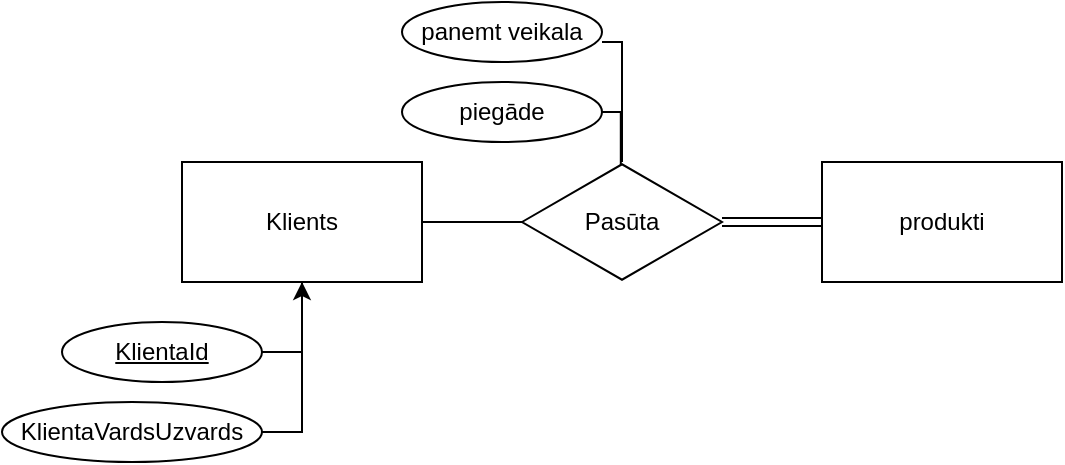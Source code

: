 <mxfile version="20.6.0" type="github">
  <diagram id="C5RBs43oDa-KdzZeNtuy" name="Page-1">
    <mxGraphModel dx="713" dy="533" grid="1" gridSize="10" guides="1" tooltips="1" connect="1" arrows="1" fold="1" page="1" pageScale="1" pageWidth="827" pageHeight="1169" math="0" shadow="0">
      <root>
        <mxCell id="WIyWlLk6GJQsqaUBKTNV-0" />
        <mxCell id="WIyWlLk6GJQsqaUBKTNV-1" parent="WIyWlLk6GJQsqaUBKTNV-0" />
        <mxCell id="M2eFU0b9O7g4tf3ZistW-39" style="edgeStyle=orthogonalEdgeStyle;rounded=0;orthogonalLoop=1;jettySize=auto;html=1;endArrow=none;endFill=0;" edge="1" parent="WIyWlLk6GJQsqaUBKTNV-1" source="M2eFU0b9O7g4tf3ZistW-18" target="M2eFU0b9O7g4tf3ZistW-20">
          <mxGeometry relative="1" as="geometry" />
        </mxCell>
        <mxCell id="M2eFU0b9O7g4tf3ZistW-18" value="Klients" style="rounded=0;whiteSpace=wrap;html=1;" vertex="1" parent="WIyWlLk6GJQsqaUBKTNV-1">
          <mxGeometry x="110" y="140" width="120" height="60" as="geometry" />
        </mxCell>
        <mxCell id="M2eFU0b9O7g4tf3ZistW-36" style="edgeStyle=orthogonalEdgeStyle;rounded=0;orthogonalLoop=1;jettySize=auto;html=1;entryX=0;entryY=0.5;entryDx=0;entryDy=0;shape=link;" edge="1" parent="WIyWlLk6GJQsqaUBKTNV-1" source="M2eFU0b9O7g4tf3ZistW-20" target="M2eFU0b9O7g4tf3ZistW-23">
          <mxGeometry relative="1" as="geometry" />
        </mxCell>
        <mxCell id="M2eFU0b9O7g4tf3ZistW-20" value="Pasūta" style="html=1;whiteSpace=wrap;aspect=fixed;shape=isoRectangle;" vertex="1" parent="WIyWlLk6GJQsqaUBKTNV-1">
          <mxGeometry x="280" y="140" width="100" height="60" as="geometry" />
        </mxCell>
        <mxCell id="M2eFU0b9O7g4tf3ZistW-44" style="edgeStyle=orthogonalEdgeStyle;rounded=0;orthogonalLoop=1;jettySize=auto;html=1;entryX=0.494;entryY=0.027;entryDx=0;entryDy=0;entryPerimeter=0;endArrow=none;endFill=0;" edge="1" parent="WIyWlLk6GJQsqaUBKTNV-1" source="M2eFU0b9O7g4tf3ZistW-21" target="M2eFU0b9O7g4tf3ZistW-20">
          <mxGeometry relative="1" as="geometry">
            <Array as="points">
              <mxPoint x="329" y="115" />
            </Array>
          </mxGeometry>
        </mxCell>
        <mxCell id="M2eFU0b9O7g4tf3ZistW-21" value="piegāde" style="strokeWidth=1;html=1;shape=mxgraph.flowchart.start_1;whiteSpace=wrap;" vertex="1" parent="WIyWlLk6GJQsqaUBKTNV-1">
          <mxGeometry x="220" y="100" width="100" height="30" as="geometry" />
        </mxCell>
        <mxCell id="M2eFU0b9O7g4tf3ZistW-51" style="edgeStyle=orthogonalEdgeStyle;rounded=0;orthogonalLoop=1;jettySize=auto;html=1;endArrow=none;endFill=0;" edge="1" parent="WIyWlLk6GJQsqaUBKTNV-1" source="M2eFU0b9O7g4tf3ZistW-22" target="M2eFU0b9O7g4tf3ZistW-20">
          <mxGeometry relative="1" as="geometry">
            <Array as="points">
              <mxPoint x="330" y="80" />
            </Array>
          </mxGeometry>
        </mxCell>
        <mxCell id="M2eFU0b9O7g4tf3ZistW-22" value="panemt veikala" style="strokeWidth=1;html=1;shape=mxgraph.flowchart.start_1;whiteSpace=wrap;" vertex="1" parent="WIyWlLk6GJQsqaUBKTNV-1">
          <mxGeometry x="220" y="60" width="100" height="30" as="geometry" />
        </mxCell>
        <mxCell id="M2eFU0b9O7g4tf3ZistW-23" value="produkti" style="rounded=0;whiteSpace=wrap;html=1;" vertex="1" parent="WIyWlLk6GJQsqaUBKTNV-1">
          <mxGeometry x="430" y="140" width="120" height="60" as="geometry" />
        </mxCell>
        <mxCell id="M2eFU0b9O7g4tf3ZistW-29" style="edgeStyle=orthogonalEdgeStyle;rounded=0;orthogonalLoop=1;jettySize=auto;html=1;entryX=0.5;entryY=1;entryDx=0;entryDy=0;" edge="1" parent="WIyWlLk6GJQsqaUBKTNV-1" source="M2eFU0b9O7g4tf3ZistW-24" target="M2eFU0b9O7g4tf3ZistW-18">
          <mxGeometry relative="1" as="geometry">
            <Array as="points">
              <mxPoint x="170" y="235" />
            </Array>
          </mxGeometry>
        </mxCell>
        <mxCell id="M2eFU0b9O7g4tf3ZistW-24" value="&lt;u&gt;KlientaId&lt;/u&gt;" style="strokeWidth=1;html=1;shape=mxgraph.flowchart.start_1;whiteSpace=wrap;" vertex="1" parent="WIyWlLk6GJQsqaUBKTNV-1">
          <mxGeometry x="50" y="220" width="100" height="30" as="geometry" />
        </mxCell>
        <mxCell id="M2eFU0b9O7g4tf3ZistW-32" style="edgeStyle=orthogonalEdgeStyle;rounded=0;orthogonalLoop=1;jettySize=auto;html=1;entryX=0.5;entryY=1;entryDx=0;entryDy=0;endArrow=none;endFill=0;" edge="1" parent="WIyWlLk6GJQsqaUBKTNV-1" target="M2eFU0b9O7g4tf3ZistW-18">
          <mxGeometry relative="1" as="geometry">
            <mxPoint x="150" y="275" as="sourcePoint" />
            <Array as="points">
              <mxPoint x="170" y="275" />
            </Array>
          </mxGeometry>
        </mxCell>
        <mxCell id="M2eFU0b9O7g4tf3ZistW-33" value="KlientaVardsUzvards" style="strokeWidth=1;html=1;shape=mxgraph.flowchart.start_1;whiteSpace=wrap;" vertex="1" parent="WIyWlLk6GJQsqaUBKTNV-1">
          <mxGeometry x="20" y="260" width="130" height="30" as="geometry" />
        </mxCell>
      </root>
    </mxGraphModel>
  </diagram>
</mxfile>
